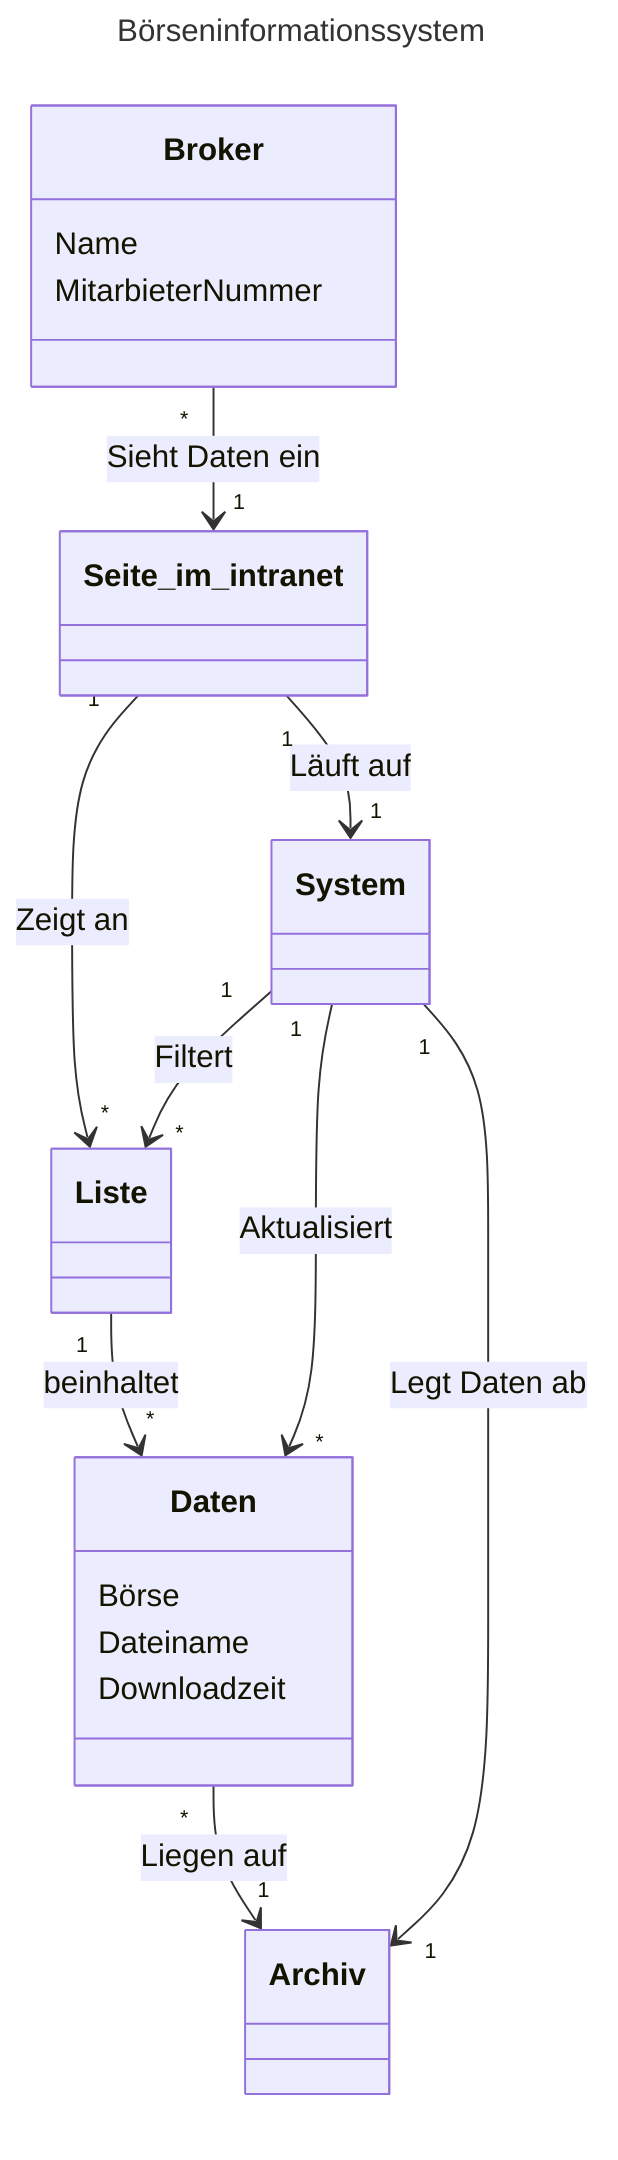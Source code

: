 ---
title: Börseninformationssystem
---

classDiagram 

%% https://mermaid.js.org/syntax/classDiagram.html

%% define classes

  class Broker{
   Name
   MitarbieterNummer
  }

  class Daten{
  Börse
  Dateiname
  Downloadzeit
  }

  class Seite_im_intranet{

  }

  class Liste{
  
  }

  class System{
   
  }

  class Archiv{
  
  }
   

%% define relations
Broker "*" --> "1" Seite_im_intranet: Sieht Daten ein
Liste "1" --> "*" Daten: beinhaltet
Seite_im_intranet "1" --> "*" Liste: Zeigt an
Seite_im_intranet "1" --> "1" System: Läuft auf
Daten "*" --> "1" Archiv: Liegen auf
System "1" --> "1" Archiv: Legt Daten ab
System "1" --> "*" Liste: Filtert
System "1" --> "*" Daten: Aktualisiert